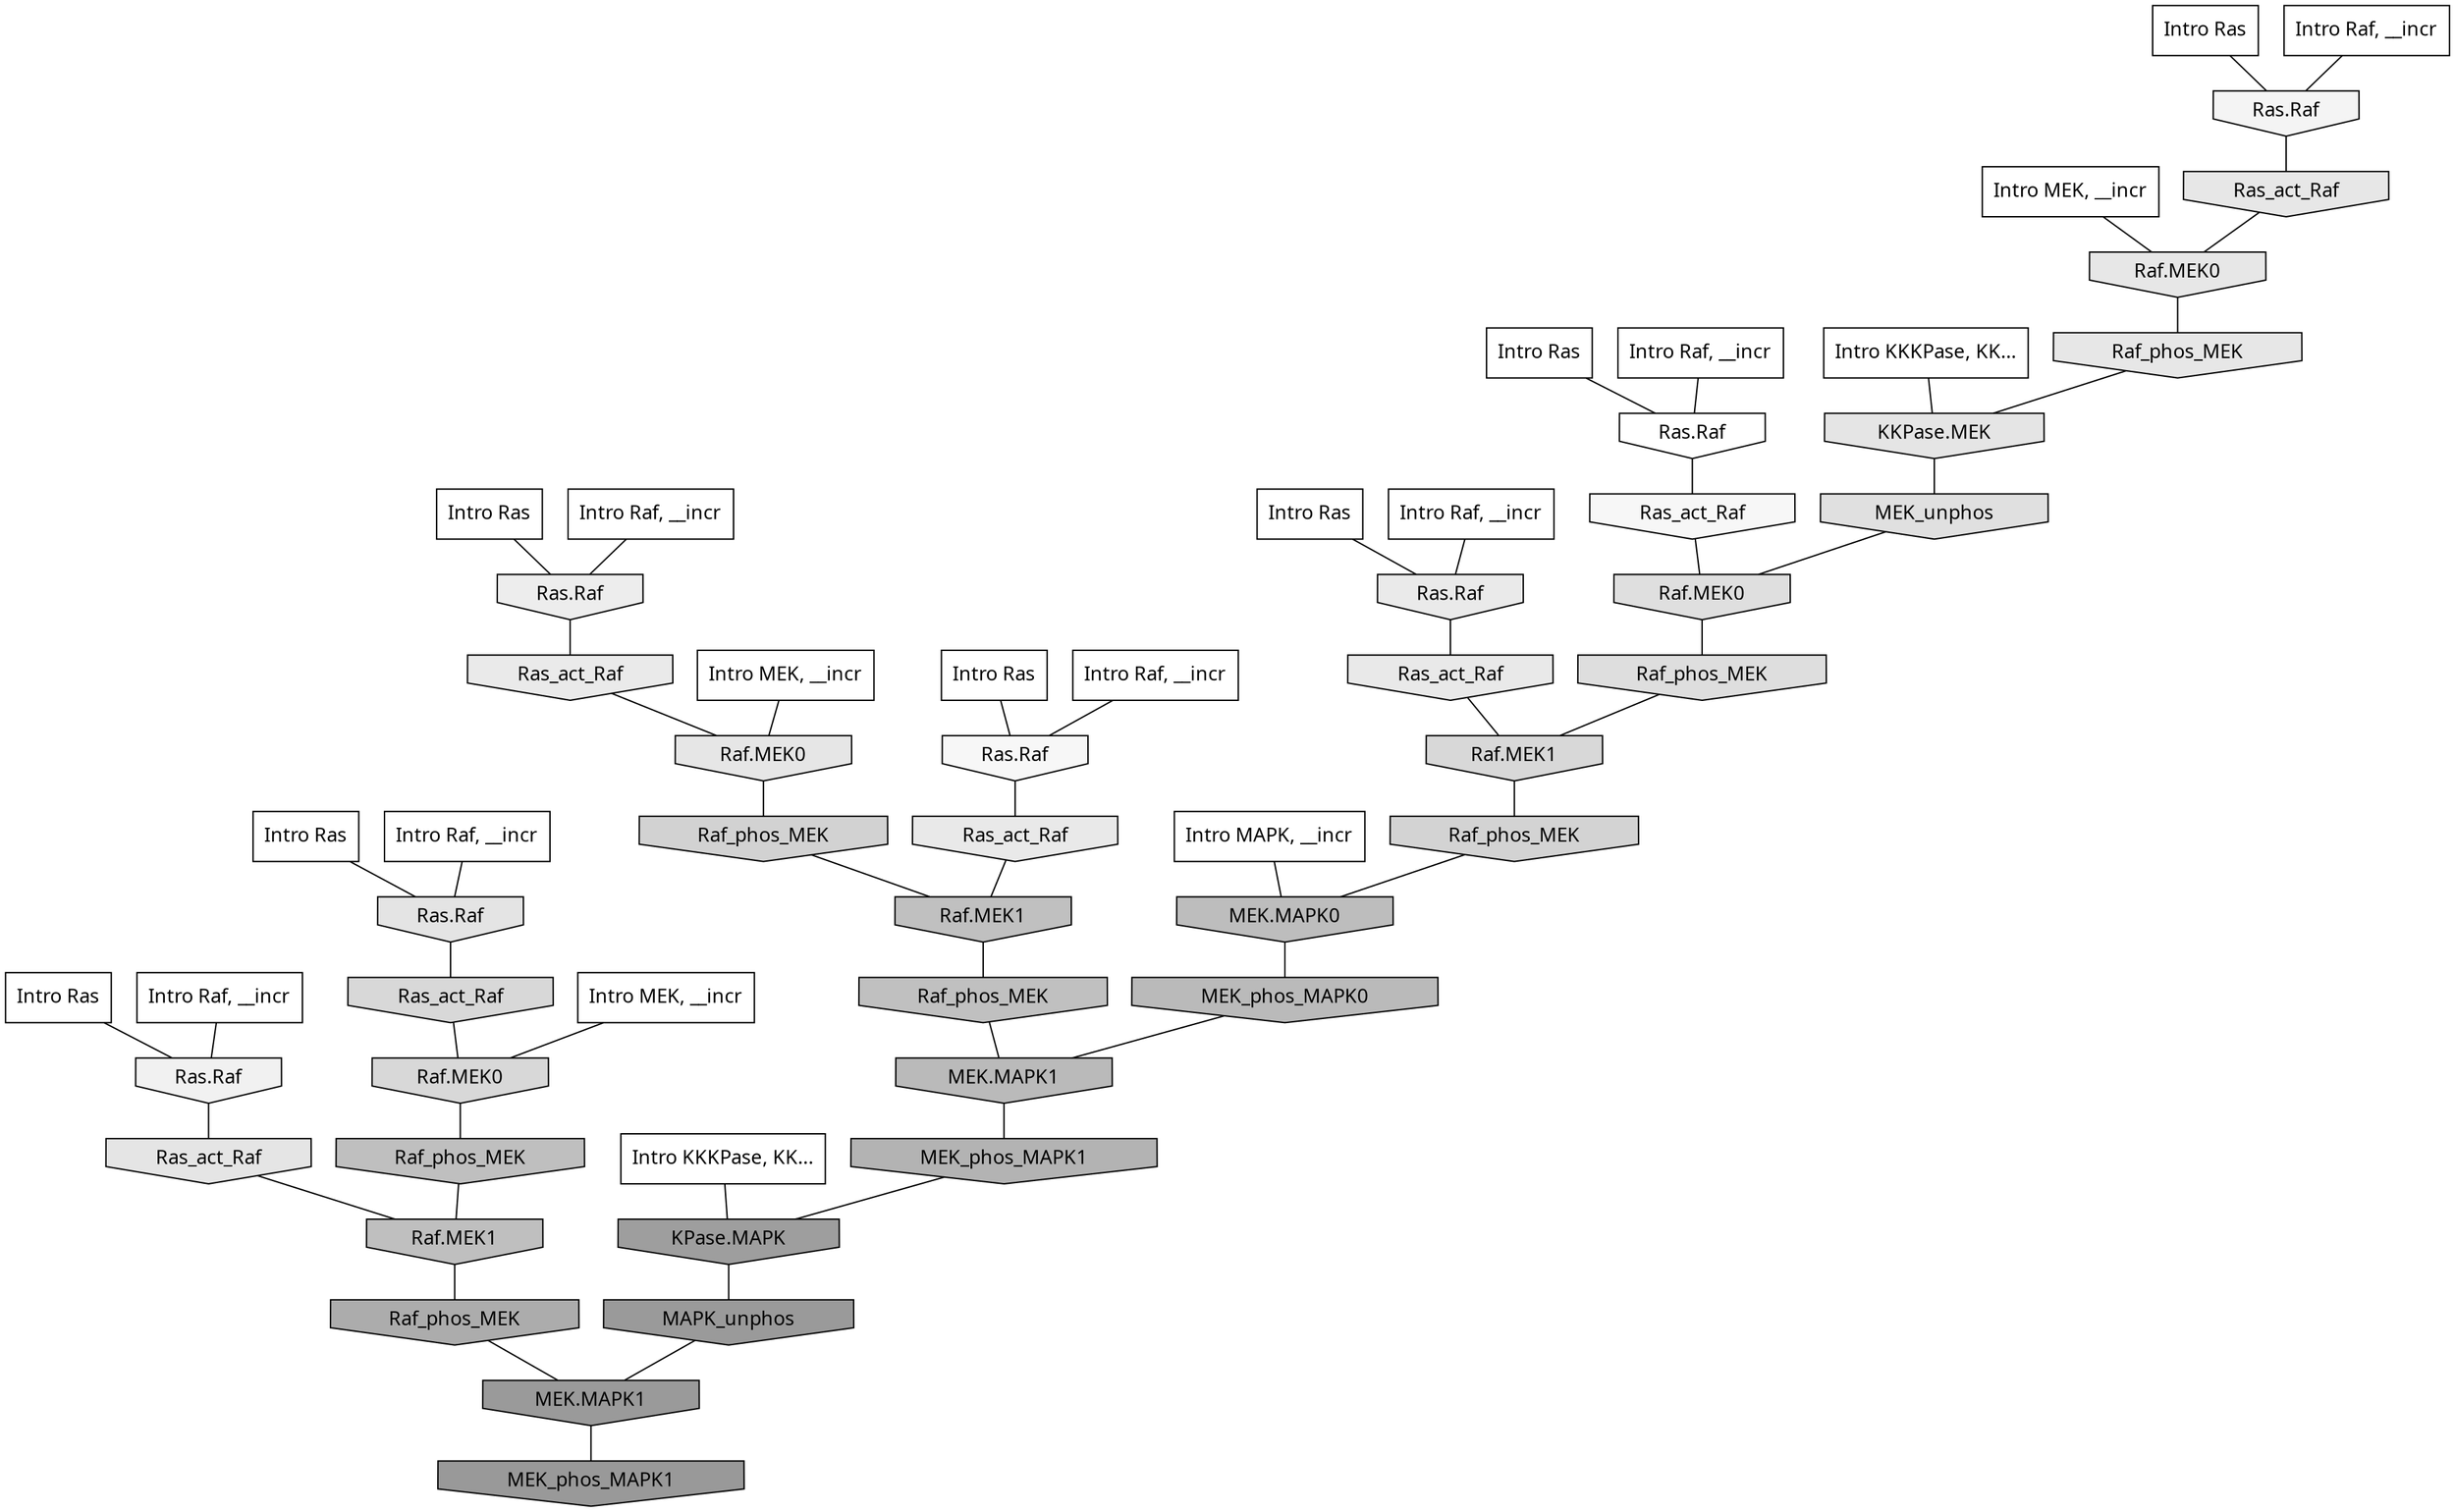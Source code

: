 digraph G{
  rankdir="TB";
  ranksep=0.30;
  node [fontname="CMU Serif"];
  edge [fontname="CMU Serif"];
  
  9 [label="Intro Ras", shape=rectangle, style=filled, fillcolor="0.000 0.000 1.000"]
  
  26 [label="Intro Ras", shape=rectangle, style=filled, fillcolor="0.000 0.000 1.000"]
  
  43 [label="Intro Ras", shape=rectangle, style=filled, fillcolor="0.000 0.000 1.000"]
  
  60 [label="Intro Ras", shape=rectangle, style=filled, fillcolor="0.000 0.000 1.000"]
  
  69 [label="Intro Ras", shape=rectangle, style=filled, fillcolor="0.000 0.000 1.000"]
  
  73 [label="Intro Ras", shape=rectangle, style=filled, fillcolor="0.000 0.000 1.000"]
  
  90 [label="Intro Ras", shape=rectangle, style=filled, fillcolor="0.000 0.000 1.000"]
  
  108 [label="Intro Raf, __incr", shape=rectangle, style=filled, fillcolor="0.000 0.000 1.000"]
  
  166 [label="Intro Raf, __incr", shape=rectangle, style=filled, fillcolor="0.000 0.000 1.000"]
  
  256 [label="Intro Raf, __incr", shape=rectangle, style=filled, fillcolor="0.000 0.000 1.000"]
  
  267 [label="Intro Raf, __incr", shape=rectangle, style=filled, fillcolor="0.000 0.000 1.000"]
  
  640 [label="Intro Raf, __incr", shape=rectangle, style=filled, fillcolor="0.000 0.000 1.000"]
  
  713 [label="Intro Raf, __incr", shape=rectangle, style=filled, fillcolor="0.000 0.000 1.000"]
  
  777 [label="Intro Raf, __incr", shape=rectangle, style=filled, fillcolor="0.000 0.000 1.000"]
  
  1493 [label="Intro MEK, __incr", shape=rectangle, style=filled, fillcolor="0.000 0.000 1.000"]
  
  1885 [label="Intro MEK, __incr", shape=rectangle, style=filled, fillcolor="0.000 0.000 1.000"]
  
  1978 [label="Intro MEK, __incr", shape=rectangle, style=filled, fillcolor="0.000 0.000 1.000"]
  
  2332 [label="Intro MAPK, __incr", shape=rectangle, style=filled, fillcolor="0.000 0.000 1.000"]
  
  3154 [label="Intro KKKPase, KK...", shape=rectangle, style=filled, fillcolor="0.000 0.000 1.000"]
  
  3181 [label="Intro KKKPase, KK...", shape=rectangle, style=filled, fillcolor="0.000 0.000 1.000"]
  
  3276 [label="Ras.Raf", shape=invhouse, style=filled, fillcolor="0.000 0.000 1.000"]
  
  3641 [label="Ras_act_Raf", shape=invhouse, style=filled, fillcolor="0.000 0.000 0.966"]
  
  3656 [label="Ras.Raf", shape=invhouse, style=filled, fillcolor="0.000 0.000 0.965"]
  
  3838 [label="Ras.Raf", shape=invhouse, style=filled, fillcolor="0.000 0.000 0.955"]
  
  4053 [label="Ras.Raf", shape=invhouse, style=filled, fillcolor="0.000 0.000 0.945"]
  
  4359 [label="Ras.Raf", shape=invhouse, style=filled, fillcolor="0.000 0.000 0.929"]
  
  4646 [label="Ras_act_Raf", shape=invhouse, style=filled, fillcolor="0.000 0.000 0.916"]
  
  4685 [label="Ras.Raf", shape=invhouse, style=filled, fillcolor="0.000 0.000 0.915"]
  
  4745 [label="Ras_act_Raf", shape=invhouse, style=filled, fillcolor="0.000 0.000 0.912"]
  
  4763 [label="Ras_act_Raf", shape=invhouse, style=filled, fillcolor="0.000 0.000 0.911"]
  
  4908 [label="Ras_act_Raf", shape=invhouse, style=filled, fillcolor="0.000 0.000 0.905"]
  
  4911 [label="Raf.MEK0", shape=invhouse, style=filled, fillcolor="0.000 0.000 0.905"]
  
  4932 [label="Raf_phos_MEK", shape=invhouse, style=filled, fillcolor="0.000 0.000 0.904"]
  
  4980 [label="Raf.MEK0", shape=invhouse, style=filled, fillcolor="0.000 0.000 0.902"]
  
  5055 [label="Ras_act_Raf", shape=invhouse, style=filled, fillcolor="0.000 0.000 0.898"]
  
  5118 [label="KKPase.MEK", shape=invhouse, style=filled, fillcolor="0.000 0.000 0.895"]
  
  5204 [label="Ras.Raf", shape=invhouse, style=filled, fillcolor="0.000 0.000 0.892"]
  
  5542 [label="MEK_unphos", shape=invhouse, style=filled, fillcolor="0.000 0.000 0.878"]
  
  5676 [label="Raf.MEK0", shape=invhouse, style=filled, fillcolor="0.000 0.000 0.873"]
  
  5797 [label="Raf_phos_MEK", shape=invhouse, style=filled, fillcolor="0.000 0.000 0.869"]
  
  6428 [label="Ras_act_Raf", shape=invhouse, style=filled, fillcolor="0.000 0.000 0.847"]
  
  6452 [label="Raf.MEK0", shape=invhouse, style=filled, fillcolor="0.000 0.000 0.846"]
  
  6541 [label="Raf.MEK1", shape=invhouse, style=filled, fillcolor="0.000 0.000 0.844"]
  
  7230 [label="Raf_phos_MEK", shape=invhouse, style=filled, fillcolor="0.000 0.000 0.826"]
  
  7422 [label="Raf_phos_MEK", shape=invhouse, style=filled, fillcolor="0.000 0.000 0.822"]
  
  11306 [label="Raf.MEK1", shape=invhouse, style=filled, fillcolor="0.000 0.000 0.753"]
  
  11415 [label="Raf_phos_MEK", shape=invhouse, style=filled, fillcolor="0.000 0.000 0.752"]
  
  11784 [label="Raf_phos_MEK", shape=invhouse, style=filled, fillcolor="0.000 0.000 0.747"]
  
  11836 [label="Raf.MEK1", shape=invhouse, style=filled, fillcolor="0.000 0.000 0.747"]
  
  12164 [label="MEK.MAPK0", shape=invhouse, style=filled, fillcolor="0.000 0.000 0.742"]
  
  13358 [label="MEK_phos_MAPK0", shape=invhouse, style=filled, fillcolor="0.000 0.000 0.729"]
  
  13472 [label="MEK.MAPK1", shape=invhouse, style=filled, fillcolor="0.000 0.000 0.727"]
  
  15877 [label="MEK_phos_MAPK1", shape=invhouse, style=filled, fillcolor="0.000 0.000 0.701"]
  
  17335 [label="Raf_phos_MEK", shape=invhouse, style=filled, fillcolor="0.000 0.000 0.675"]
  
  19219 [label="KPase.MAPK", shape=invhouse, style=filled, fillcolor="0.000 0.000 0.621"]
  
  19702 [label="MAPK_unphos", shape=invhouse, style=filled, fillcolor="0.000 0.000 0.602"]
  
  19705 [label="MEK.MAPK1", shape=invhouse, style=filled, fillcolor="0.000 0.000 0.602"]
  
  19756 [label="MEK_phos_MAPK1", shape=invhouse, style=filled, fillcolor="0.000 0.000 0.600"]
  
  
  19705 -> 19756 [dir=none, color="0.000 0.000 0.000"] 
  19702 -> 19705 [dir=none, color="0.000 0.000 0.000"] 
  19219 -> 19702 [dir=none, color="0.000 0.000 0.000"] 
  17335 -> 19705 [dir=none, color="0.000 0.000 0.000"] 
  15877 -> 19219 [dir=none, color="0.000 0.000 0.000"] 
  13472 -> 15877 [dir=none, color="0.000 0.000 0.000"] 
  13358 -> 13472 [dir=none, color="0.000 0.000 0.000"] 
  12164 -> 13358 [dir=none, color="0.000 0.000 0.000"] 
  11836 -> 17335 [dir=none, color="0.000 0.000 0.000"] 
  11784 -> 11836 [dir=none, color="0.000 0.000 0.000"] 
  11415 -> 13472 [dir=none, color="0.000 0.000 0.000"] 
  11306 -> 11415 [dir=none, color="0.000 0.000 0.000"] 
  7422 -> 11306 [dir=none, color="0.000 0.000 0.000"] 
  7230 -> 12164 [dir=none, color="0.000 0.000 0.000"] 
  6541 -> 7230 [dir=none, color="0.000 0.000 0.000"] 
  6452 -> 11784 [dir=none, color="0.000 0.000 0.000"] 
  6428 -> 6452 [dir=none, color="0.000 0.000 0.000"] 
  5797 -> 6541 [dir=none, color="0.000 0.000 0.000"] 
  5676 -> 5797 [dir=none, color="0.000 0.000 0.000"] 
  5542 -> 5676 [dir=none, color="0.000 0.000 0.000"] 
  5204 -> 6428 [dir=none, color="0.000 0.000 0.000"] 
  5118 -> 5542 [dir=none, color="0.000 0.000 0.000"] 
  5055 -> 11836 [dir=none, color="0.000 0.000 0.000"] 
  4980 -> 7422 [dir=none, color="0.000 0.000 0.000"] 
  4932 -> 5118 [dir=none, color="0.000 0.000 0.000"] 
  4911 -> 4932 [dir=none, color="0.000 0.000 0.000"] 
  4908 -> 4911 [dir=none, color="0.000 0.000 0.000"] 
  4763 -> 6541 [dir=none, color="0.000 0.000 0.000"] 
  4745 -> 11306 [dir=none, color="0.000 0.000 0.000"] 
  4685 -> 4763 [dir=none, color="0.000 0.000 0.000"] 
  4646 -> 4980 [dir=none, color="0.000 0.000 0.000"] 
  4359 -> 4646 [dir=none, color="0.000 0.000 0.000"] 
  4053 -> 5055 [dir=none, color="0.000 0.000 0.000"] 
  3838 -> 4908 [dir=none, color="0.000 0.000 0.000"] 
  3656 -> 4745 [dir=none, color="0.000 0.000 0.000"] 
  3641 -> 5676 [dir=none, color="0.000 0.000 0.000"] 
  3276 -> 3641 [dir=none, color="0.000 0.000 0.000"] 
  3181 -> 19219 [dir=none, color="0.000 0.000 0.000"] 
  3154 -> 5118 [dir=none, color="0.000 0.000 0.000"] 
  2332 -> 12164 [dir=none, color="0.000 0.000 0.000"] 
  1978 -> 4980 [dir=none, color="0.000 0.000 0.000"] 
  1885 -> 4911 [dir=none, color="0.000 0.000 0.000"] 
  1493 -> 6452 [dir=none, color="0.000 0.000 0.000"] 
  777 -> 3276 [dir=none, color="0.000 0.000 0.000"] 
  713 -> 4359 [dir=none, color="0.000 0.000 0.000"] 
  640 -> 4053 [dir=none, color="0.000 0.000 0.000"] 
  267 -> 3656 [dir=none, color="0.000 0.000 0.000"] 
  256 -> 4685 [dir=none, color="0.000 0.000 0.000"] 
  166 -> 5204 [dir=none, color="0.000 0.000 0.000"] 
  108 -> 3838 [dir=none, color="0.000 0.000 0.000"] 
  90 -> 4685 [dir=none, color="0.000 0.000 0.000"] 
  73 -> 3656 [dir=none, color="0.000 0.000 0.000"] 
  69 -> 3276 [dir=none, color="0.000 0.000 0.000"] 
  60 -> 4053 [dir=none, color="0.000 0.000 0.000"] 
  43 -> 5204 [dir=none, color="0.000 0.000 0.000"] 
  26 -> 3838 [dir=none, color="0.000 0.000 0.000"] 
  9 -> 4359 [dir=none, color="0.000 0.000 0.000"] 
  
  }
